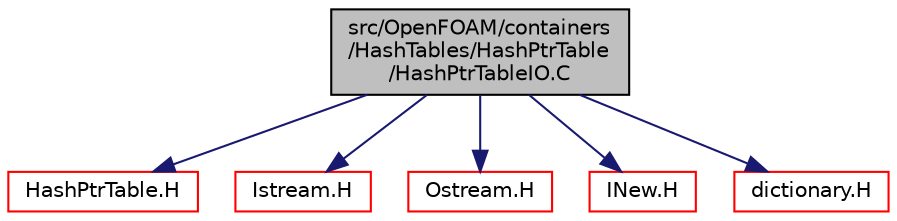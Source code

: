 digraph "src/OpenFOAM/containers/HashTables/HashPtrTable/HashPtrTableIO.C"
{
  bgcolor="transparent";
  edge [fontname="Helvetica",fontsize="10",labelfontname="Helvetica",labelfontsize="10"];
  node [fontname="Helvetica",fontsize="10",shape=record];
  Node0 [label="src/OpenFOAM/containers\l/HashTables/HashPtrTable\l/HashPtrTableIO.C",height=0.2,width=0.4,color="black", fillcolor="grey75", style="filled", fontcolor="black"];
  Node0 -> Node1 [color="midnightblue",fontsize="10",style="solid",fontname="Helvetica"];
  Node1 [label="HashPtrTable.H",height=0.2,width=0.4,color="red",URL="$a09164.html"];
  Node0 -> Node58 [color="midnightblue",fontsize="10",style="solid",fontname="Helvetica"];
  Node58 [label="Istream.H",height=0.2,width=0.4,color="red",URL="$a09818.html"];
  Node0 -> Node41 [color="midnightblue",fontsize="10",style="solid",fontname="Helvetica"];
  Node41 [label="Ostream.H",height=0.2,width=0.4,color="red",URL="$a09824.html"];
  Node0 -> Node67 [color="midnightblue",fontsize="10",style="solid",fontname="Helvetica"];
  Node67 [label="INew.H",height=0.2,width=0.4,color="red",URL="$a09800.html"];
  Node0 -> Node68 [color="midnightblue",fontsize="10",style="solid",fontname="Helvetica"];
  Node68 [label="dictionary.H",height=0.2,width=0.4,color="red",URL="$a09506.html"];
}
